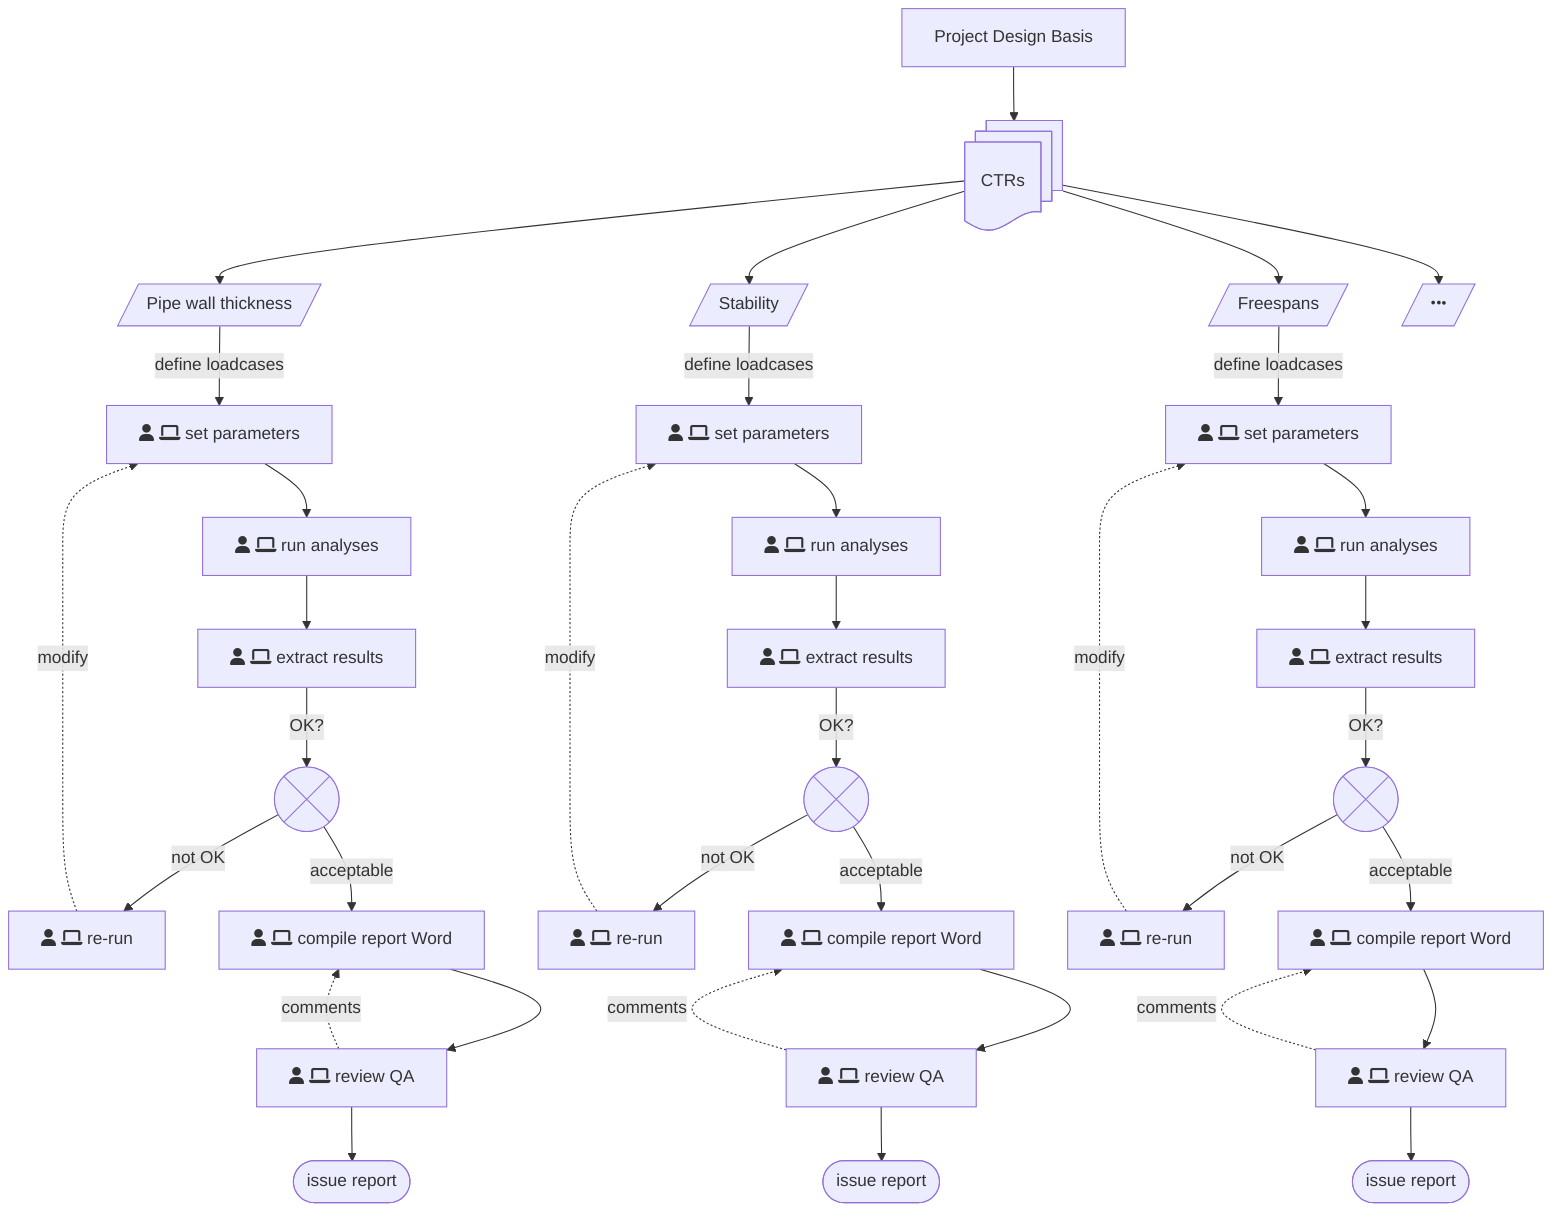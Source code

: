 flowchart TD
    A[Project Design Basis] --> B@{shape: docs, label: "CTRs"}
    B --> D1[/Pipe wall thickness/]
    D1 -->|define loadcases| F1[fa:fa-user fa:fa-laptop set parameters]    
    F1 --> G1[fa:fa-user fa:fa-laptop  run analyses]
    G1 --> H1[fa:fa-user fa:fa-laptop  extract results]
    H1 --> |OK?| K1@{ shape: cross-circ, label: "Check" }
    K1 --> |not OK| L1[fa:fa-user fa:fa-laptop  re-run]
    L1 -.-> |modify| F1
    K1 --> |acceptable| Q1[fa:fa-user fa:fa-laptop  compile report Word]
    Q1 --> R1[fa:fa-user fa:fa-laptop  review QA]
    R1 -.-> |comments| Q1
    R1 --> S1@{ shape: stadium, label: "issue report" }
    B --> D2[/Stability/]
    D2 -->|define loadcases| F2[fa:fa-user fa:fa-laptop set parameters]    
    F2 --> G2[fa:fa-user fa:fa-laptop  run analyses]
    G2 --> H2[fa:fa-user fa:fa-laptop  extract results]
    H2 --> |OK?| K2@{ shape: cross-circ, label: "Check" }
    K2 --> |not OK| L2[fa:fa-user fa:fa-laptop  re-run]
    L2 -.-> |modify| F2
    K2 --> |acceptable| Q2[fa:fa-user fa:fa-laptop  compile report Word]
    Q2 --> R2[fa:fa-user fa:fa-laptop  review QA]
    R2 -.-> |comments| Q2
    R2 --> S2@{ shape: stadium, label: "issue report" }
    B --> D3[/Freespans/]
    D3 -->|define loadcases| F3[fa:fa-user fa:fa-laptop set parameters]    
    F3 --> G3[fa:fa-user fa:fa-laptop  run analyses]
    G3 --> H3[fa:fa-user fa:fa-laptop  extract results]
    H3 --> |OK?| K3@{ shape: cross-circ, label: "Check" }
    K3 --> |not OK| L3[fa:fa-user fa:fa-laptop  re-run]
    L3 -.-> |modify| F3
    K3 --> |acceptable| Q3[fa:fa-user fa:fa-laptop  compile report Word]
    Q3 --> R3[fa:fa-user fa:fa-laptop  review QA]
    R3 -.-> |comments| Q3
    R3 --> S3@{ shape: stadium, label: "issue report" }
    B --> D4[/fa:fa-ellipsis/]